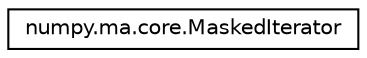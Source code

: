 digraph "Graphical Class Hierarchy"
{
 // LATEX_PDF_SIZE
  edge [fontname="Helvetica",fontsize="10",labelfontname="Helvetica",labelfontsize="10"];
  node [fontname="Helvetica",fontsize="10",shape=record];
  rankdir="LR";
  Node0 [label="numpy.ma.core.MaskedIterator",height=0.2,width=0.4,color="black", fillcolor="white", style="filled",URL="$classnumpy_1_1ma_1_1core_1_1MaskedIterator.html",tooltip=" "];
}
